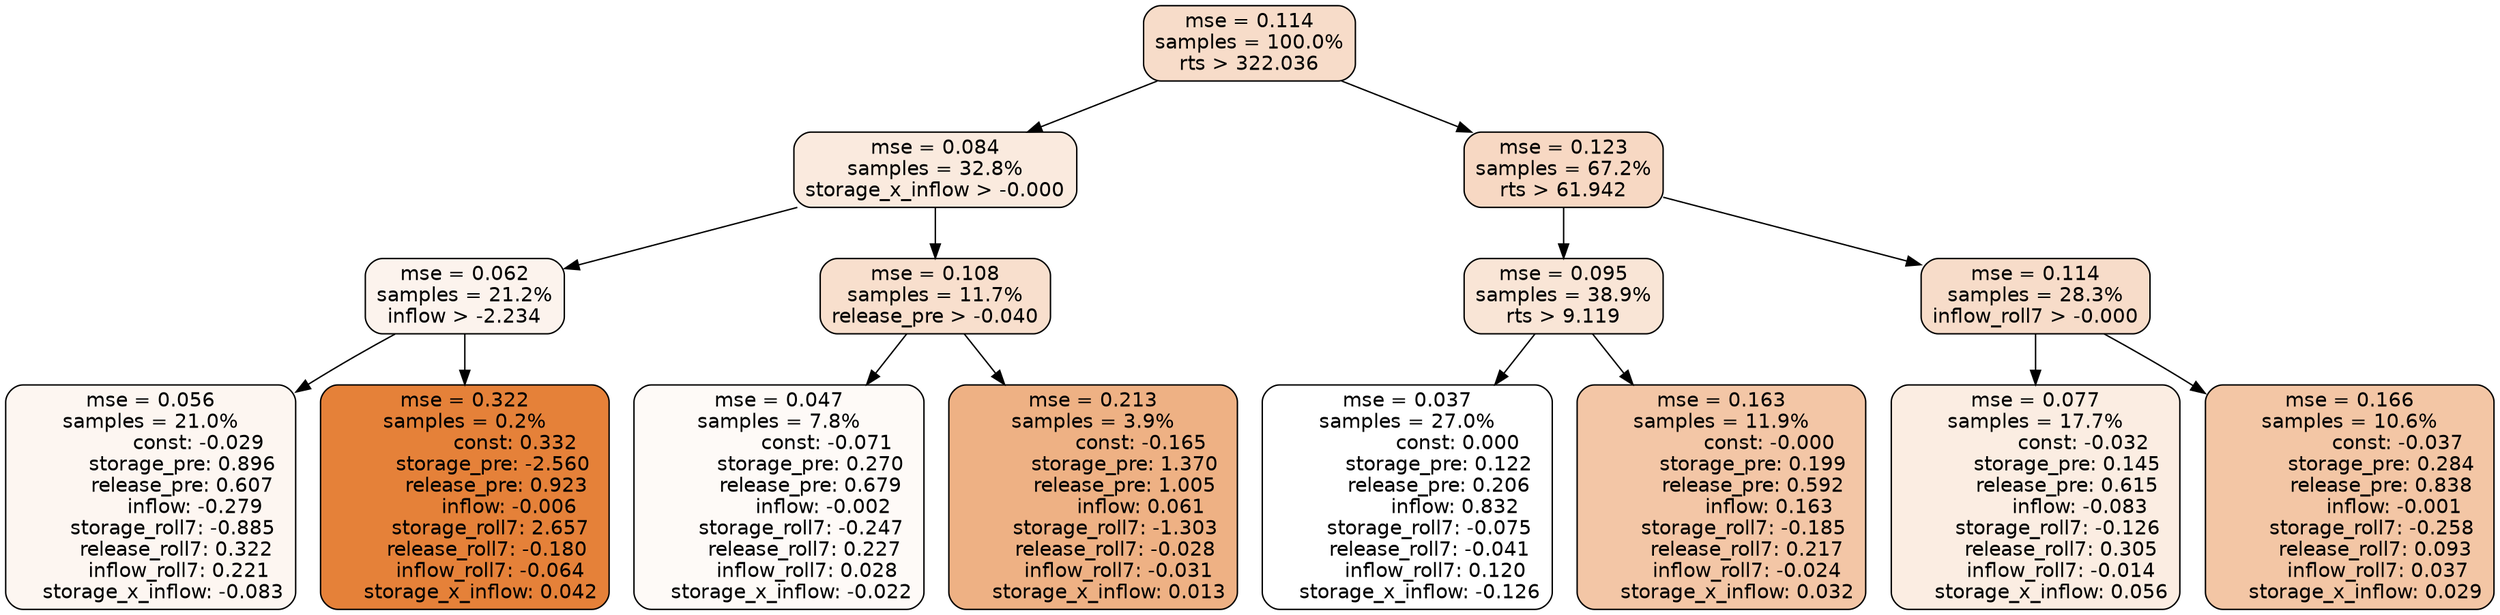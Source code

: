 digraph tree {
node [shape=rectangle, style="filled, rounded", color="black", fontname=helvetica] ;
edge [fontname=helvetica] ;
	"0" [label="mse = 0.114
samples = 100.0%
rts > 322.036", fillcolor="#f7dcc9"]
	"8" [label="mse = 0.084
samples = 32.8%
storage_x_inflow > -0.000", fillcolor="#faeade"]
	"1" [label="mse = 0.123
samples = 67.2%
rts > 61.942", fillcolor="#f7d8c3"]
	"9" [label="mse = 0.062
samples = 21.2%
inflow > -2.234", fillcolor="#fcf3ed"]
	"12" [label="mse = 0.108
samples = 11.7%
release_pre > -0.040", fillcolor="#f8dfcd"]
	"2" [label="mse = 0.095
samples = 38.9%
rts > 9.119", fillcolor="#f9e5d6"]
	"5" [label="mse = 0.114
samples = 28.3%
inflow_roll7 > -0.000", fillcolor="#f7dcc9"]
	"11" [label="mse = 0.056
samples = 21.0%
               const: -0.029
          storage_pre: 0.896
          release_pre: 0.607
              inflow: -0.279
       storage_roll7: -0.885
        release_roll7: 0.322
         inflow_roll7: 0.221
    storage_x_inflow: -0.083", fillcolor="#fdf6f1"]
	"10" [label="mse = 0.322
samples = 0.2%
                const: 0.332
         storage_pre: -2.560
          release_pre: 0.923
              inflow: -0.006
        storage_roll7: 2.657
       release_roll7: -0.180
        inflow_roll7: -0.064
     storage_x_inflow: 0.042", fillcolor="#e58139"]
	"13" [label="mse = 0.047
samples = 7.8%
               const: -0.071
          storage_pre: 0.270
          release_pre: 0.679
              inflow: -0.002
       storage_roll7: -0.247
        release_roll7: 0.227
         inflow_roll7: 0.028
    storage_x_inflow: -0.022", fillcolor="#fefaf7"]
	"14" [label="mse = 0.213
samples = 3.9%
               const: -0.165
          storage_pre: 1.370
          release_pre: 1.005
               inflow: 0.061
       storage_roll7: -1.303
       release_roll7: -0.028
        inflow_roll7: -0.031
     storage_x_inflow: 0.013", fillcolor="#eeb184"]
	"3" [label="mse = 0.037
samples = 27.0%
                const: 0.000
          storage_pre: 0.122
          release_pre: 0.206
               inflow: 0.832
       storage_roll7: -0.075
       release_roll7: -0.041
         inflow_roll7: 0.120
    storage_x_inflow: -0.126", fillcolor="#ffffff"]
	"4" [label="mse = 0.163
samples = 11.9%
               const: -0.000
          storage_pre: 0.199
          release_pre: 0.592
               inflow: 0.163
       storage_roll7: -0.185
        release_roll7: 0.217
        inflow_roll7: -0.024
     storage_x_inflow: 0.032", fillcolor="#f3c6a6"]
	"6" [label="mse = 0.077
samples = 17.7%
               const: -0.032
          storage_pre: 0.145
          release_pre: 0.615
              inflow: -0.083
       storage_roll7: -0.126
        release_roll7: 0.305
        inflow_roll7: -0.014
     storage_x_inflow: 0.056", fillcolor="#fbede2"]
	"7" [label="mse = 0.166
samples = 10.6%
               const: -0.037
          storage_pre: 0.284
          release_pre: 0.838
              inflow: -0.001
       storage_roll7: -0.258
        release_roll7: 0.093
         inflow_roll7: 0.037
     storage_x_inflow: 0.029", fillcolor="#f3c6a5"]

	"0" -> "1"
	"0" -> "8"
	"8" -> "9"
	"8" -> "12"
	"1" -> "2"
	"1" -> "5"
	"9" -> "10"
	"9" -> "11"
	"12" -> "13"
	"12" -> "14"
	"2" -> "3"
	"2" -> "4"
	"5" -> "6"
	"5" -> "7"
}